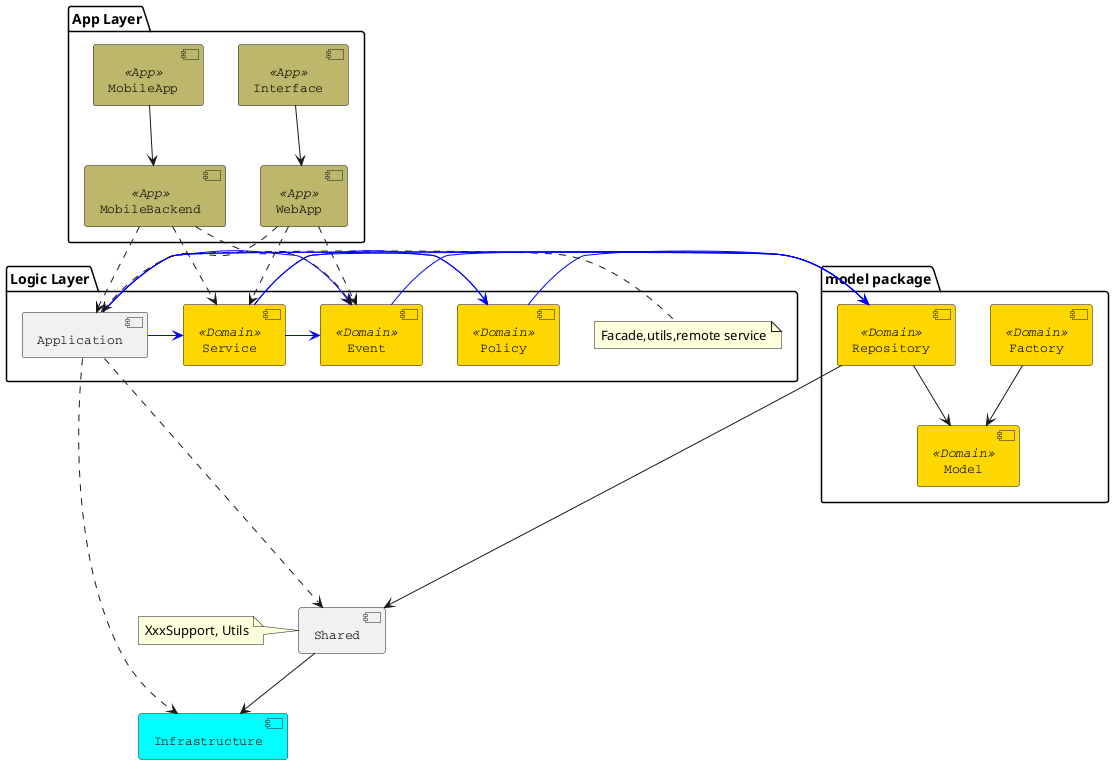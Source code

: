 @startuml

[Infrastructure] #Aqua
[Shared]
note left of Shared : XxxSupport, Utils

package "model package" {
   [Model] <<Domain>>
   [Repository] <<Domain>>
   [Factory] <<Domain>>
}
package "Logic Layer" {
   [Service] <<Domain>>
   [Event] <<Domain>>
   [Policy] <<Domain>>
   [Application]
   note right of Application : Facade,utils,remote service
}

package "App Layer" {
    [WebApp] <<App>>
    [MobileBackend] <<App>>
    [Interface] <<App>>
    [MobileApp] <<App>>
}

[Shared] --> [Infrastructure]
[Repository] --> [Shared]
[Repository] --> [Model]
[Service] -[#0000FF]> [Repository]
[Service] -[#0000FF]> [Policy]
[Service] -[#0000FF]> [Event]
[Policy] -[#0000FF]> [Repository]
[Factory] --> [Model]
[Event] -[#0000FF]> [Repository]
[Application] -[#0000FF]> [Repository]
[Application] -[#0000FF]> [Service]
[Application] -[#0000FF]> [Event]
[Application] -[#0000FF]> [Policy]
[Application] ....> [Infrastructure]
[Application] ....> [Shared]

[WebApp] ..> [Application]
[WebApp] ..> [Service]
[WebApp] ..> [Event]
[Interface] --> [WebApp]
[MobileBackend] ..> [Application]
[MobileBackend] ..> [Service]
[MobileBackend] ..> [Event]
[MobileApp] --> [MobileBackend]

skinparam component {
  FontSize 13
  BackgroundColor<<Domain>> gold
  BackgroundColor<<App>> DarkKhaki
  FontName Courier
}

@enduml